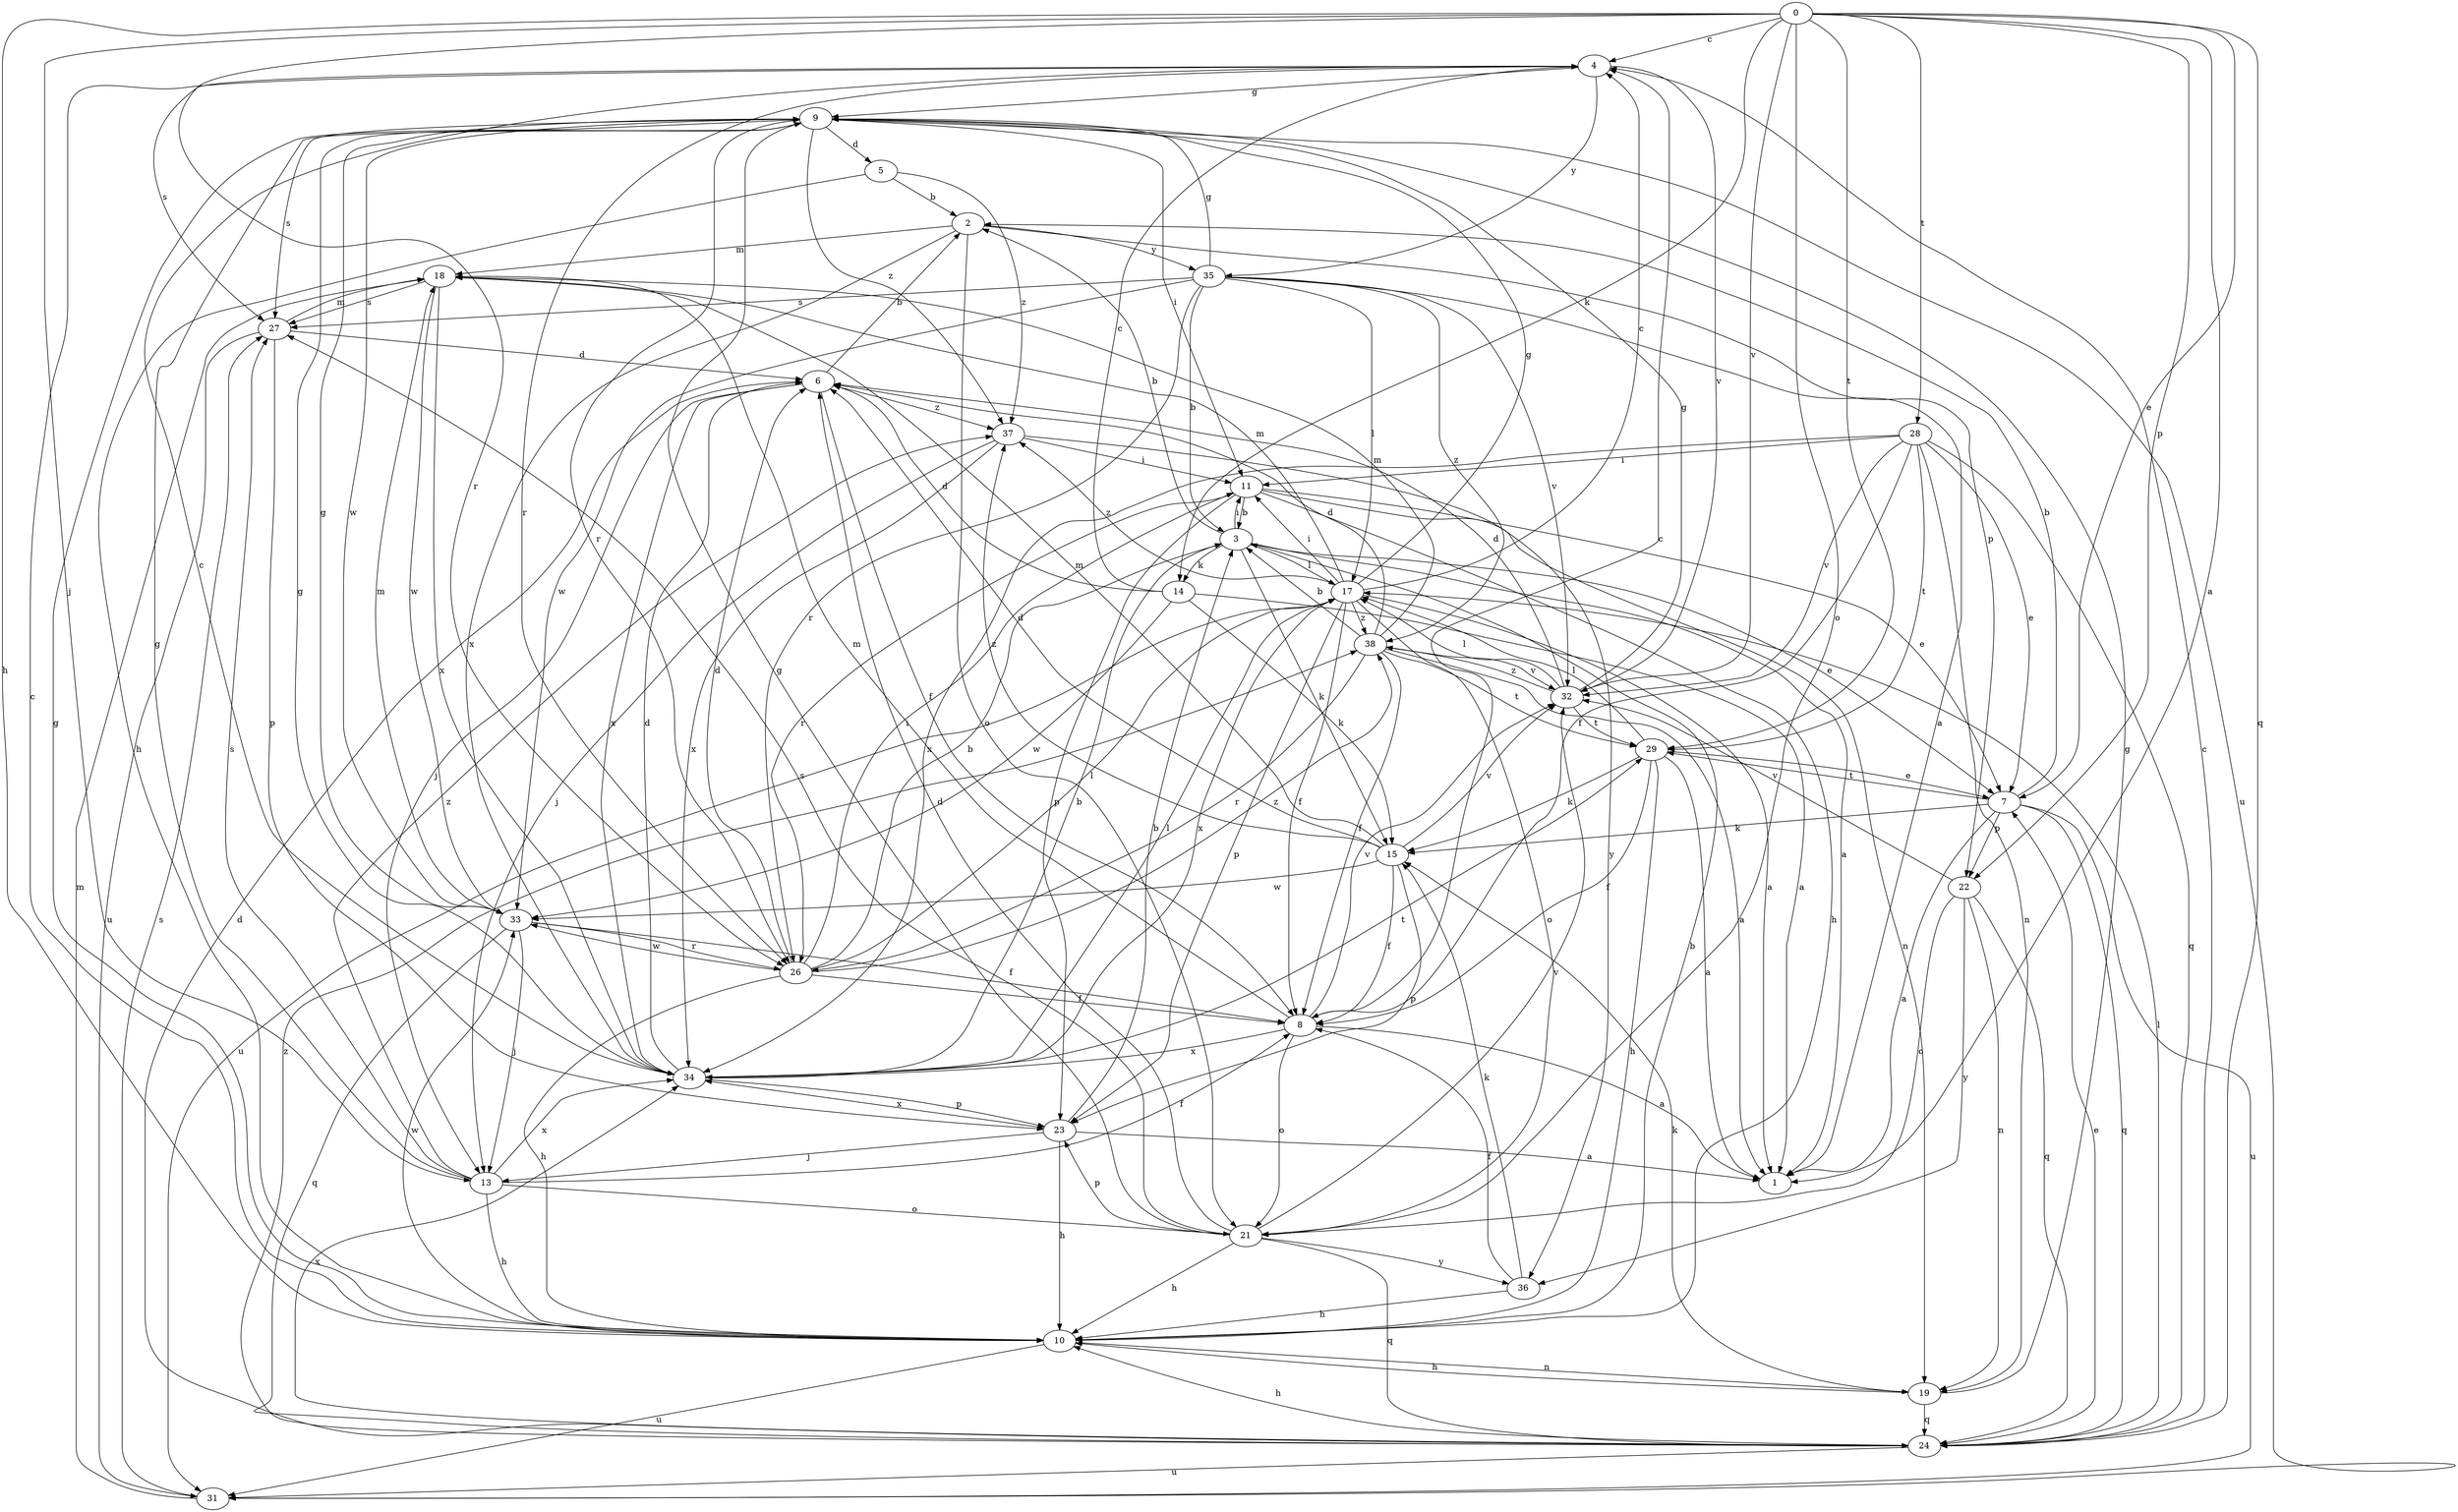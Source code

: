 strict digraph  {
0;
1;
2;
3;
4;
5;
6;
7;
8;
9;
10;
11;
13;
14;
15;
17;
18;
19;
21;
22;
23;
24;
26;
27;
28;
29;
31;
32;
33;
34;
35;
36;
37;
38;
0 -> 1  [label=a];
0 -> 4  [label=c];
0 -> 7  [label=e];
0 -> 10  [label=h];
0 -> 13  [label=j];
0 -> 14  [label=k];
0 -> 21  [label=o];
0 -> 22  [label=p];
0 -> 24  [label=q];
0 -> 26  [label=r];
0 -> 28  [label=t];
0 -> 29  [label=t];
0 -> 32  [label=v];
2 -> 18  [label=m];
2 -> 21  [label=o];
2 -> 22  [label=p];
2 -> 34  [label=x];
2 -> 35  [label=y];
3 -> 1  [label=a];
3 -> 2  [label=b];
3 -> 7  [label=e];
3 -> 11  [label=i];
3 -> 14  [label=k];
3 -> 15  [label=k];
3 -> 17  [label=l];
4 -> 9  [label=g];
4 -> 26  [label=r];
4 -> 27  [label=s];
4 -> 32  [label=v];
4 -> 35  [label=y];
5 -> 2  [label=b];
5 -> 10  [label=h];
5 -> 37  [label=z];
6 -> 2  [label=b];
6 -> 8  [label=f];
6 -> 13  [label=j];
6 -> 34  [label=x];
6 -> 37  [label=z];
7 -> 1  [label=a];
7 -> 2  [label=b];
7 -> 15  [label=k];
7 -> 22  [label=p];
7 -> 24  [label=q];
7 -> 29  [label=t];
7 -> 31  [label=u];
8 -> 1  [label=a];
8 -> 4  [label=c];
8 -> 18  [label=m];
8 -> 21  [label=o];
8 -> 32  [label=v];
8 -> 34  [label=x];
9 -> 5  [label=d];
9 -> 11  [label=i];
9 -> 26  [label=r];
9 -> 27  [label=s];
9 -> 31  [label=u];
9 -> 33  [label=w];
9 -> 37  [label=z];
10 -> 3  [label=b];
10 -> 4  [label=c];
10 -> 9  [label=g];
10 -> 19  [label=n];
10 -> 31  [label=u];
10 -> 33  [label=w];
11 -> 3  [label=b];
11 -> 7  [label=e];
11 -> 10  [label=h];
11 -> 19  [label=n];
11 -> 23  [label=p];
11 -> 26  [label=r];
13 -> 8  [label=f];
13 -> 9  [label=g];
13 -> 10  [label=h];
13 -> 21  [label=o];
13 -> 27  [label=s];
13 -> 34  [label=x];
13 -> 37  [label=z];
14 -> 1  [label=a];
14 -> 4  [label=c];
14 -> 6  [label=d];
14 -> 15  [label=k];
14 -> 33  [label=w];
15 -> 6  [label=d];
15 -> 8  [label=f];
15 -> 18  [label=m];
15 -> 23  [label=p];
15 -> 32  [label=v];
15 -> 33  [label=w];
15 -> 37  [label=z];
17 -> 1  [label=a];
17 -> 4  [label=c];
17 -> 8  [label=f];
17 -> 9  [label=g];
17 -> 11  [label=i];
17 -> 18  [label=m];
17 -> 21  [label=o];
17 -> 23  [label=p];
17 -> 31  [label=u];
17 -> 34  [label=x];
17 -> 37  [label=z];
17 -> 38  [label=z];
18 -> 27  [label=s];
18 -> 33  [label=w];
18 -> 34  [label=x];
19 -> 9  [label=g];
19 -> 10  [label=h];
19 -> 15  [label=k];
19 -> 24  [label=q];
21 -> 6  [label=d];
21 -> 9  [label=g];
21 -> 10  [label=h];
21 -> 23  [label=p];
21 -> 24  [label=q];
21 -> 27  [label=s];
21 -> 32  [label=v];
21 -> 36  [label=y];
22 -> 19  [label=n];
22 -> 21  [label=o];
22 -> 24  [label=q];
22 -> 32  [label=v];
22 -> 36  [label=y];
23 -> 1  [label=a];
23 -> 3  [label=b];
23 -> 10  [label=h];
23 -> 13  [label=j];
23 -> 34  [label=x];
24 -> 4  [label=c];
24 -> 6  [label=d];
24 -> 7  [label=e];
24 -> 10  [label=h];
24 -> 17  [label=l];
24 -> 31  [label=u];
24 -> 34  [label=x];
24 -> 38  [label=z];
26 -> 3  [label=b];
26 -> 6  [label=d];
26 -> 8  [label=f];
26 -> 10  [label=h];
26 -> 11  [label=i];
26 -> 17  [label=l];
26 -> 33  [label=w];
26 -> 38  [label=z];
27 -> 6  [label=d];
27 -> 18  [label=m];
27 -> 23  [label=p];
27 -> 31  [label=u];
28 -> 7  [label=e];
28 -> 8  [label=f];
28 -> 11  [label=i];
28 -> 19  [label=n];
28 -> 24  [label=q];
28 -> 29  [label=t];
28 -> 32  [label=v];
28 -> 34  [label=x];
29 -> 1  [label=a];
29 -> 7  [label=e];
29 -> 8  [label=f];
29 -> 10  [label=h];
29 -> 15  [label=k];
29 -> 17  [label=l];
31 -> 18  [label=m];
31 -> 27  [label=s];
32 -> 6  [label=d];
32 -> 9  [label=g];
32 -> 17  [label=l];
32 -> 29  [label=t];
32 -> 38  [label=z];
33 -> 8  [label=f];
33 -> 9  [label=g];
33 -> 13  [label=j];
33 -> 18  [label=m];
33 -> 24  [label=q];
33 -> 26  [label=r];
34 -> 3  [label=b];
34 -> 4  [label=c];
34 -> 6  [label=d];
34 -> 9  [label=g];
34 -> 17  [label=l];
34 -> 23  [label=p];
34 -> 29  [label=t];
35 -> 1  [label=a];
35 -> 3  [label=b];
35 -> 9  [label=g];
35 -> 17  [label=l];
35 -> 26  [label=r];
35 -> 27  [label=s];
35 -> 32  [label=v];
35 -> 33  [label=w];
35 -> 38  [label=z];
36 -> 8  [label=f];
36 -> 10  [label=h];
36 -> 15  [label=k];
37 -> 11  [label=i];
37 -> 13  [label=j];
37 -> 34  [label=x];
37 -> 36  [label=y];
38 -> 1  [label=a];
38 -> 3  [label=b];
38 -> 6  [label=d];
38 -> 8  [label=f];
38 -> 18  [label=m];
38 -> 26  [label=r];
38 -> 29  [label=t];
38 -> 32  [label=v];
}
